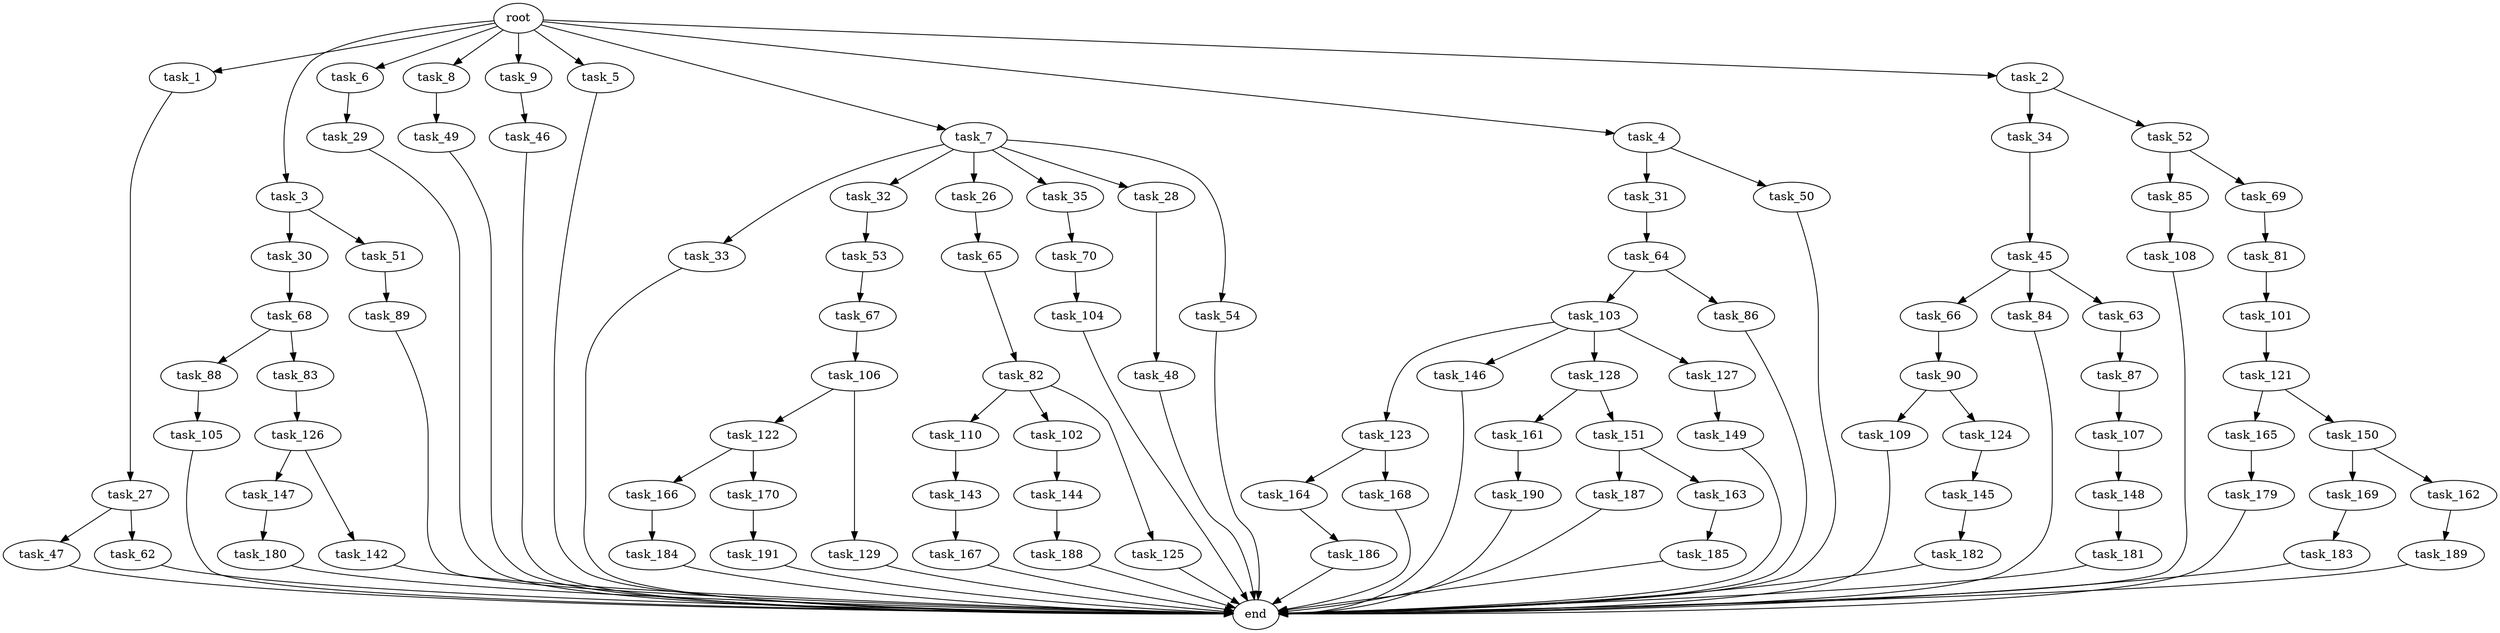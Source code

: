 digraph G {
  task_110 [size="858993459200.000000"];
  task_31 [size="34359738368.000000"];
  task_33 [size="137438953472.000000"];
  task_147 [size="309237645312.000000"];
  task_47 [size="214748364800.000000"];
  task_62 [size="214748364800.000000"];
  task_167 [size="77309411328.000000"];
  task_106 [size="77309411328.000000"];
  task_101 [size="549755813888.000000"];
  task_102 [size="858993459200.000000"];
  task_165 [size="858993459200.000000"];
  task_32 [size="137438953472.000000"];
  task_123 [size="34359738368.000000"];
  task_30 [size="137438953472.000000"];
  task_169 [size="214748364800.000000"];
  end [size="0.000000"];
  task_27 [size="695784701952.000000"];
  task_164 [size="309237645312.000000"];
  task_104 [size="77309411328.000000"];
  task_143 [size="695784701952.000000"];
  task_70 [size="695784701952.000000"];
  task_53 [size="420906795008.000000"];
  task_122 [size="549755813888.000000"];
  task_1 [size="1024.000000"];
  task_66 [size="549755813888.000000"];
  task_3 [size="1024.000000"];
  task_6 [size="1024.000000"];
  task_161 [size="214748364800.000000"];
  task_85 [size="77309411328.000000"];
  task_26 [size="137438953472.000000"];
  task_8 [size="1024.000000"];
  task_149 [size="214748364800.000000"];
  task_145 [size="309237645312.000000"];
  task_166 [size="695784701952.000000"];
  task_183 [size="549755813888.000000"];
  task_188 [size="214748364800.000000"];
  task_162 [size="214748364800.000000"];
  task_146 [size="34359738368.000000"];
  task_34 [size="858993459200.000000"];
  task_51 [size="137438953472.000000"];
  task_9 [size="1024.000000"];
  task_68 [size="858993459200.000000"];
  task_67 [size="549755813888.000000"];
  task_29 [size="214748364800.000000"];
  task_182 [size="137438953472.000000"];
  task_179 [size="309237645312.000000"];
  task_82 [size="309237645312.000000"];
  task_89 [size="214748364800.000000"];
  task_109 [size="420906795008.000000"];
  task_64 [size="77309411328.000000"];
  task_35 [size="137438953472.000000"];
  task_144 [size="420906795008.000000"];
  task_191 [size="858993459200.000000"];
  task_180 [size="695784701952.000000"];
  task_108 [size="309237645312.000000"];
  task_81 [size="77309411328.000000"];
  task_69 [size="77309411328.000000"];
  task_46 [size="34359738368.000000"];
  task_186 [size="214748364800.000000"];
  task_121 [size="549755813888.000000"];
  task_90 [size="137438953472.000000"];
  task_28 [size="137438953472.000000"];
  task_84 [size="549755813888.000000"];
  task_125 [size="858993459200.000000"];
  task_151 [size="214748364800.000000"];
  task_189 [size="695784701952.000000"];
  task_129 [size="549755813888.000000"];
  task_5 [size="1024.000000"];
  task_187 [size="34359738368.000000"];
  task_107 [size="34359738368.000000"];
  task_88 [size="309237645312.000000"];
  task_48 [size="34359738368.000000"];
  task_184 [size="420906795008.000000"];
  task_126 [size="695784701952.000000"];
  task_7 [size="1024.000000"];
  task_103 [size="77309411328.000000"];
  task_45 [size="420906795008.000000"];
  task_150 [size="858993459200.000000"];
  task_50 [size="34359738368.000000"];
  task_128 [size="34359738368.000000"];
  root [size="0.000000"];
  task_49 [size="858993459200.000000"];
  task_127 [size="34359738368.000000"];
  task_124 [size="420906795008.000000"];
  task_168 [size="309237645312.000000"];
  task_163 [size="34359738368.000000"];
  task_142 [size="309237645312.000000"];
  task_181 [size="309237645312.000000"];
  task_148 [size="137438953472.000000"];
  task_87 [size="77309411328.000000"];
  task_170 [size="695784701952.000000"];
  task_52 [size="858993459200.000000"];
  task_105 [size="77309411328.000000"];
  task_4 [size="1024.000000"];
  task_83 [size="309237645312.000000"];
  task_63 [size="549755813888.000000"];
  task_190 [size="420906795008.000000"];
  task_185 [size="77309411328.000000"];
  task_86 [size="77309411328.000000"];
  task_2 [size="1024.000000"];
  task_54 [size="137438953472.000000"];
  task_65 [size="214748364800.000000"];

  task_110 -> task_143 [size="679477248.000000"];
  task_31 -> task_64 [size="75497472.000000"];
  task_33 -> end [size="1.000000"];
  task_147 -> task_180 [size="679477248.000000"];
  task_47 -> end [size="1.000000"];
  task_62 -> end [size="1.000000"];
  task_167 -> end [size="1.000000"];
  task_106 -> task_122 [size="536870912.000000"];
  task_106 -> task_129 [size="536870912.000000"];
  task_101 -> task_121 [size="536870912.000000"];
  task_102 -> task_144 [size="411041792.000000"];
  task_165 -> task_179 [size="301989888.000000"];
  task_32 -> task_53 [size="411041792.000000"];
  task_123 -> task_168 [size="301989888.000000"];
  task_123 -> task_164 [size="301989888.000000"];
  task_30 -> task_68 [size="838860800.000000"];
  task_169 -> task_183 [size="536870912.000000"];
  task_27 -> task_62 [size="209715200.000000"];
  task_27 -> task_47 [size="209715200.000000"];
  task_164 -> task_186 [size="209715200.000000"];
  task_104 -> end [size="1.000000"];
  task_143 -> task_167 [size="75497472.000000"];
  task_70 -> task_104 [size="75497472.000000"];
  task_53 -> task_67 [size="536870912.000000"];
  task_122 -> task_166 [size="679477248.000000"];
  task_122 -> task_170 [size="679477248.000000"];
  task_1 -> task_27 [size="679477248.000000"];
  task_66 -> task_90 [size="134217728.000000"];
  task_3 -> task_30 [size="134217728.000000"];
  task_3 -> task_51 [size="134217728.000000"];
  task_6 -> task_29 [size="209715200.000000"];
  task_161 -> task_190 [size="411041792.000000"];
  task_85 -> task_108 [size="301989888.000000"];
  task_26 -> task_65 [size="209715200.000000"];
  task_8 -> task_49 [size="838860800.000000"];
  task_149 -> end [size="1.000000"];
  task_145 -> task_182 [size="134217728.000000"];
  task_166 -> task_184 [size="411041792.000000"];
  task_183 -> end [size="1.000000"];
  task_188 -> end [size="1.000000"];
  task_162 -> task_189 [size="679477248.000000"];
  task_146 -> end [size="1.000000"];
  task_34 -> task_45 [size="411041792.000000"];
  task_51 -> task_89 [size="209715200.000000"];
  task_9 -> task_46 [size="33554432.000000"];
  task_68 -> task_88 [size="301989888.000000"];
  task_68 -> task_83 [size="301989888.000000"];
  task_67 -> task_106 [size="75497472.000000"];
  task_29 -> end [size="1.000000"];
  task_182 -> end [size="1.000000"];
  task_179 -> end [size="1.000000"];
  task_82 -> task_110 [size="838860800.000000"];
  task_82 -> task_102 [size="838860800.000000"];
  task_82 -> task_125 [size="838860800.000000"];
  task_89 -> end [size="1.000000"];
  task_109 -> end [size="1.000000"];
  task_64 -> task_103 [size="75497472.000000"];
  task_64 -> task_86 [size="75497472.000000"];
  task_35 -> task_70 [size="679477248.000000"];
  task_144 -> task_188 [size="209715200.000000"];
  task_191 -> end [size="1.000000"];
  task_180 -> end [size="1.000000"];
  task_108 -> end [size="1.000000"];
  task_81 -> task_101 [size="536870912.000000"];
  task_69 -> task_81 [size="75497472.000000"];
  task_46 -> end [size="1.000000"];
  task_186 -> end [size="1.000000"];
  task_121 -> task_150 [size="838860800.000000"];
  task_121 -> task_165 [size="838860800.000000"];
  task_90 -> task_109 [size="411041792.000000"];
  task_90 -> task_124 [size="411041792.000000"];
  task_28 -> task_48 [size="33554432.000000"];
  task_84 -> end [size="1.000000"];
  task_125 -> end [size="1.000000"];
  task_151 -> task_163 [size="33554432.000000"];
  task_151 -> task_187 [size="33554432.000000"];
  task_189 -> end [size="1.000000"];
  task_129 -> end [size="1.000000"];
  task_5 -> end [size="1.000000"];
  task_187 -> end [size="1.000000"];
  task_107 -> task_148 [size="134217728.000000"];
  task_88 -> task_105 [size="75497472.000000"];
  task_48 -> end [size="1.000000"];
  task_184 -> end [size="1.000000"];
  task_126 -> task_142 [size="301989888.000000"];
  task_126 -> task_147 [size="301989888.000000"];
  task_7 -> task_33 [size="134217728.000000"];
  task_7 -> task_28 [size="134217728.000000"];
  task_7 -> task_26 [size="134217728.000000"];
  task_7 -> task_35 [size="134217728.000000"];
  task_7 -> task_32 [size="134217728.000000"];
  task_7 -> task_54 [size="134217728.000000"];
  task_103 -> task_127 [size="33554432.000000"];
  task_103 -> task_123 [size="33554432.000000"];
  task_103 -> task_128 [size="33554432.000000"];
  task_103 -> task_146 [size="33554432.000000"];
  task_45 -> task_66 [size="536870912.000000"];
  task_45 -> task_84 [size="536870912.000000"];
  task_45 -> task_63 [size="536870912.000000"];
  task_150 -> task_162 [size="209715200.000000"];
  task_150 -> task_169 [size="209715200.000000"];
  task_50 -> end [size="1.000000"];
  task_128 -> task_151 [size="209715200.000000"];
  task_128 -> task_161 [size="209715200.000000"];
  root -> task_9 [size="1.000000"];
  root -> task_5 [size="1.000000"];
  root -> task_7 [size="1.000000"];
  root -> task_2 [size="1.000000"];
  root -> task_1 [size="1.000000"];
  root -> task_8 [size="1.000000"];
  root -> task_4 [size="1.000000"];
  root -> task_3 [size="1.000000"];
  root -> task_6 [size="1.000000"];
  task_49 -> end [size="1.000000"];
  task_127 -> task_149 [size="209715200.000000"];
  task_124 -> task_145 [size="301989888.000000"];
  task_168 -> end [size="1.000000"];
  task_163 -> task_185 [size="75497472.000000"];
  task_142 -> end [size="1.000000"];
  task_181 -> end [size="1.000000"];
  task_148 -> task_181 [size="301989888.000000"];
  task_87 -> task_107 [size="33554432.000000"];
  task_170 -> task_191 [size="838860800.000000"];
  task_52 -> task_85 [size="75497472.000000"];
  task_52 -> task_69 [size="75497472.000000"];
  task_105 -> end [size="1.000000"];
  task_4 -> task_31 [size="33554432.000000"];
  task_4 -> task_50 [size="33554432.000000"];
  task_83 -> task_126 [size="679477248.000000"];
  task_63 -> task_87 [size="75497472.000000"];
  task_190 -> end [size="1.000000"];
  task_185 -> end [size="1.000000"];
  task_86 -> end [size="1.000000"];
  task_2 -> task_34 [size="838860800.000000"];
  task_2 -> task_52 [size="838860800.000000"];
  task_54 -> end [size="1.000000"];
  task_65 -> task_82 [size="301989888.000000"];
}
